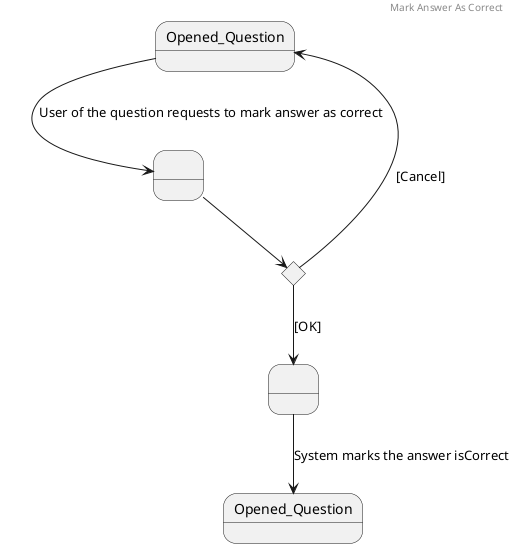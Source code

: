 @startuml

header Mark Answer As Correct

state " " as s1
state " " as s2
state "Opened_Question" as s3
state "Decision" as Decision <<choice>>

Opened_Question -down-> s1 : User of the question requests to mark answer as correct
s1 -down-> Decision

Decision -down-> s2 : [OK]
Decision -up-> Opened_Question : [Cancel]

s2 --> s3 : System marks the answer isCorrect

@enduml